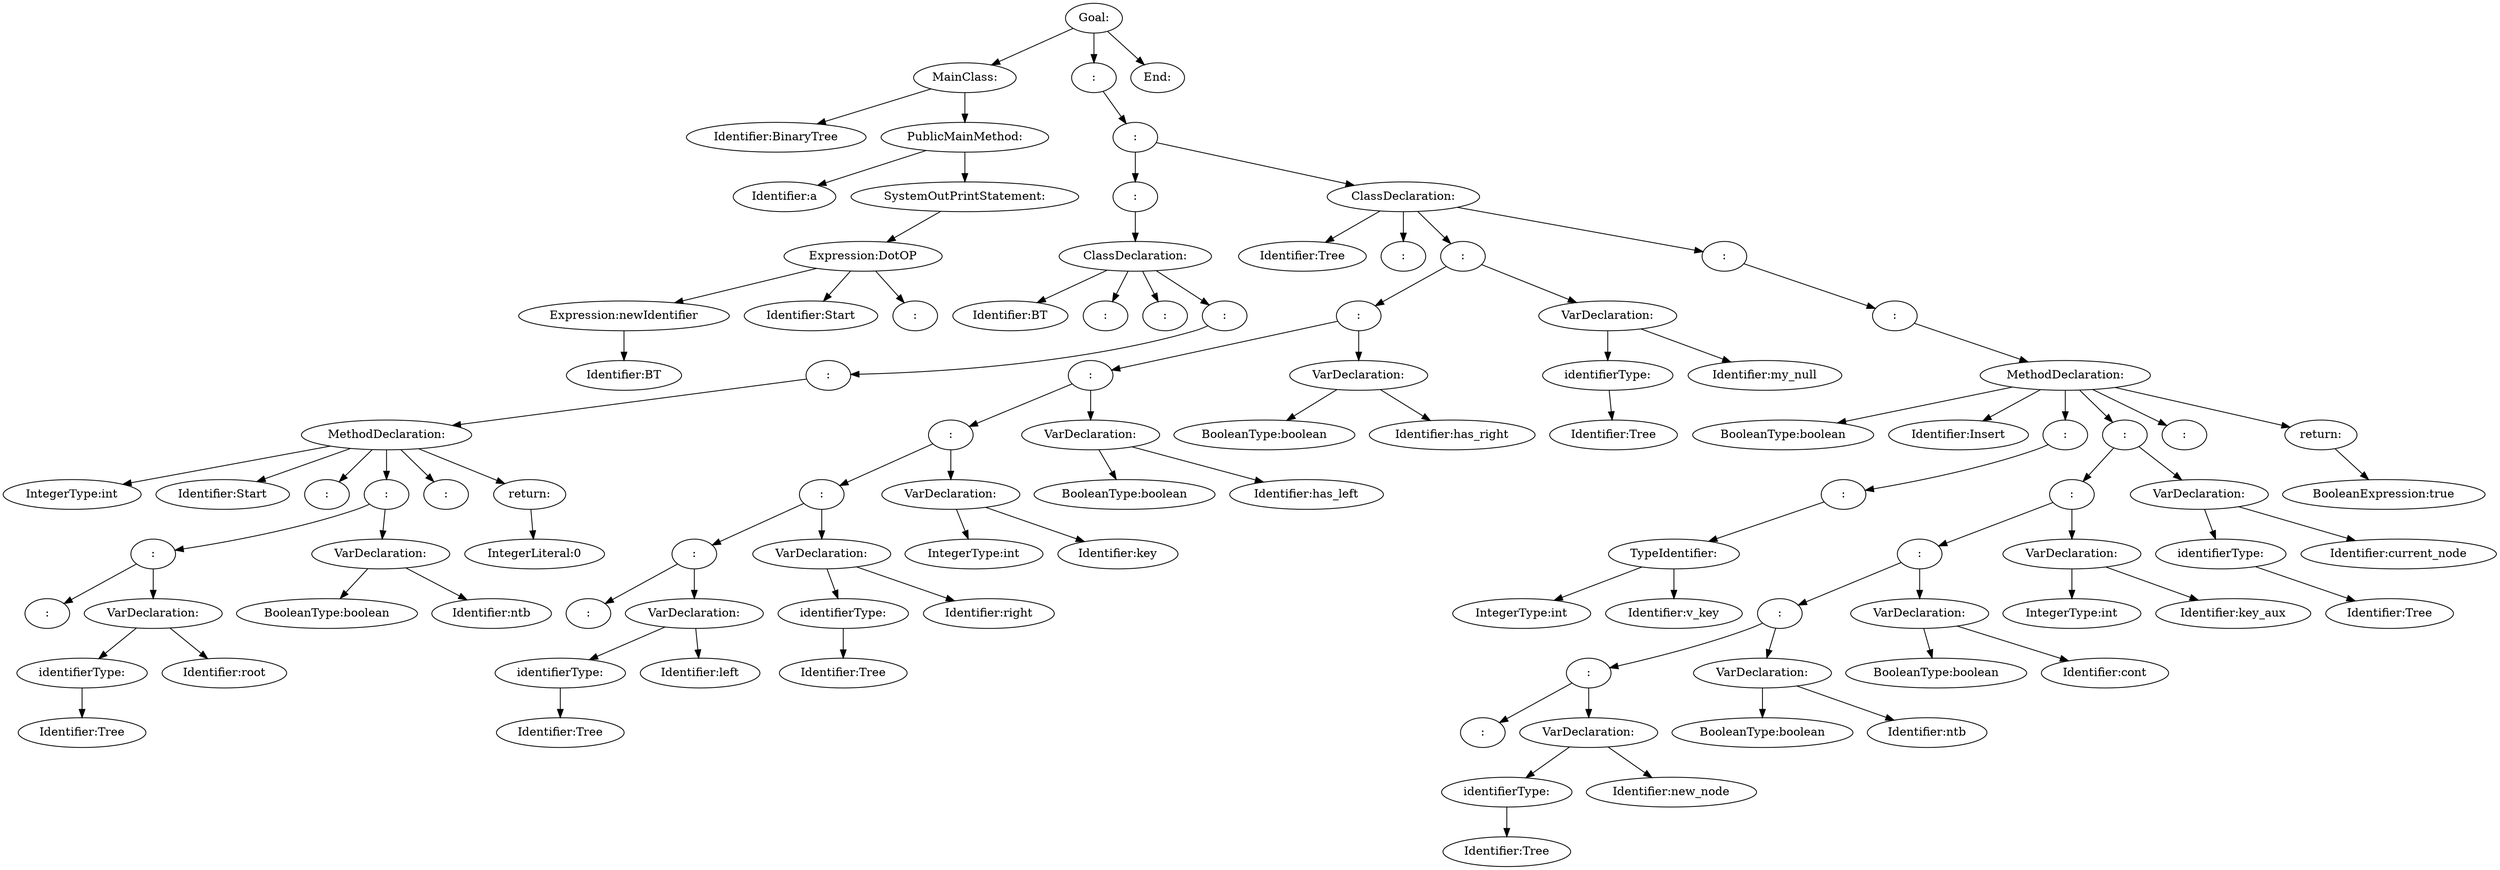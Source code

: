 digraph {
n0 [label="Goal:"];
n1 [label="MainClass:"];
n2 [label="Identifier:BinaryTree"];
n1 -> n2
n3 [label="PublicMainMethod:"];
n4 [label="Identifier:a"];
n3 -> n4
n5 [label="SystemOutPrintStatement:"];
n6 [label="Expression:DotOP"];
n7 [label="Expression:newIdentifier"];
n8 [label="Identifier:BT"];
n7 -> n8
n6 -> n7
n9 [label="Identifier:Start"];
n6 -> n9
n10 [label=":"];
n6 -> n10
n5 -> n6
n3 -> n5
n1 -> n3
n0 -> n1
n11 [label=":"];
n12 [label=":"];
n13 [label=":"];
n14 [label="ClassDeclaration:"];
n15 [label="Identifier:BT"];
n14 -> n15
n16 [label=":"];
n14 -> n16
n17 [label=":"];
n14 -> n17
n18 [label=":"];
n19 [label=":"];
n20 [label="MethodDeclaration:"];
n21 [label="IntegerType:int"];
n20 -> n21
n22 [label="Identifier:Start"];
n20 -> n22
n23 [label=":"];
n20 -> n23
n24 [label=":"];
n25 [label=":"];
n26 [label=":"];
n25 -> n26
n27 [label="VarDeclaration:"];
n28 [label="identifierType:"];
n29 [label="Identifier:Tree"];
n28 -> n29
n27 -> n28
n30 [label="Identifier:root"];
n27 -> n30
n25 -> n27
n24 -> n25
n31 [label="VarDeclaration:"];
n32 [label="BooleanType:boolean"];
n31 -> n32
n33 [label="Identifier:ntb"];
n31 -> n33
n24 -> n31
n20 -> n24
n34 [label=":"];
n20 -> n34
n35 [label="return:"];
n36 [label="IntegerLiteral:0"];
n35 -> n36
n20 -> n35
n19 -> n20
n18 -> n19
n14 -> n18
n13 -> n14
n12 -> n13
n37 [label="ClassDeclaration:"];
n38 [label="Identifier:Tree"];
n37 -> n38
n39 [label=":"];
n37 -> n39
n40 [label=":"];
n41 [label=":"];
n42 [label=":"];
n43 [label=":"];
n44 [label=":"];
n45 [label=":"];
n46 [label=":"];
n45 -> n46
n47 [label="VarDeclaration:"];
n48 [label="identifierType:"];
n49 [label="Identifier:Tree"];
n48 -> n49
n47 -> n48
n50 [label="Identifier:left"];
n47 -> n50
n45 -> n47
n44 -> n45
n51 [label="VarDeclaration:"];
n52 [label="identifierType:"];
n53 [label="Identifier:Tree"];
n52 -> n53
n51 -> n52
n54 [label="Identifier:right"];
n51 -> n54
n44 -> n51
n43 -> n44
n55 [label="VarDeclaration:"];
n56 [label="IntegerType:int"];
n55 -> n56
n57 [label="Identifier:key"];
n55 -> n57
n43 -> n55
n42 -> n43
n58 [label="VarDeclaration:"];
n59 [label="BooleanType:boolean"];
n58 -> n59
n60 [label="Identifier:has_left"];
n58 -> n60
n42 -> n58
n41 -> n42
n61 [label="VarDeclaration:"];
n62 [label="BooleanType:boolean"];
n61 -> n62
n63 [label="Identifier:has_right"];
n61 -> n63
n41 -> n61
n40 -> n41
n64 [label="VarDeclaration:"];
n65 [label="identifierType:"];
n66 [label="Identifier:Tree"];
n65 -> n66
n64 -> n65
n67 [label="Identifier:my_null"];
n64 -> n67
n40 -> n64
n37 -> n40
n68 [label=":"];
n69 [label=":"];
n70 [label="MethodDeclaration:"];
n71 [label="BooleanType:boolean"];
n70 -> n71
n72 [label="Identifier:Insert"];
n70 -> n72
n73 [label=":"];
n74 [label=":"];
n75 [label="TypeIdentifier:"];
n76 [label="IntegerType:int"];
n75 -> n76
n77 [label="Identifier:v_key"];
n75 -> n77
n74 -> n75
n73 -> n74
n70 -> n73
n78 [label=":"];
n79 [label=":"];
n80 [label=":"];
n81 [label=":"];
n82 [label=":"];
n83 [label=":"];
n82 -> n83
n84 [label="VarDeclaration:"];
n85 [label="identifierType:"];
n86 [label="Identifier:Tree"];
n85 -> n86
n84 -> n85
n87 [label="Identifier:new_node"];
n84 -> n87
n82 -> n84
n81 -> n82
n88 [label="VarDeclaration:"];
n89 [label="BooleanType:boolean"];
n88 -> n89
n90 [label="Identifier:ntb"];
n88 -> n90
n81 -> n88
n80 -> n81
n91 [label="VarDeclaration:"];
n92 [label="BooleanType:boolean"];
n91 -> n92
n93 [label="Identifier:cont"];
n91 -> n93
n80 -> n91
n79 -> n80
n94 [label="VarDeclaration:"];
n95 [label="IntegerType:int"];
n94 -> n95
n96 [label="Identifier:key_aux"];
n94 -> n96
n79 -> n94
n78 -> n79
n97 [label="VarDeclaration:"];
n98 [label="identifierType:"];
n99 [label="Identifier:Tree"];
n98 -> n99
n97 -> n98
n100 [label="Identifier:current_node"];
n97 -> n100
n78 -> n97
n70 -> n78
n101 [label=":"];
n70 -> n101
n102 [label="return:"];
n103 [label="BooleanExpression:true"];
n102 -> n103
n70 -> n102
n69 -> n70
n68 -> n69
n37 -> n68
n12 -> n37
n11 -> n12
n0 -> n11
n104 [label="End:"];
n0 -> n104
}
